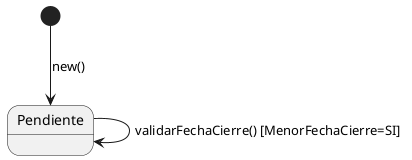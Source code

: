 @startuml cupones 

[*] --> Pendiente : new()

Pendiente --> Pendiente : validarFechaCierre() [MenorFechaCierre=SI]



@enduml